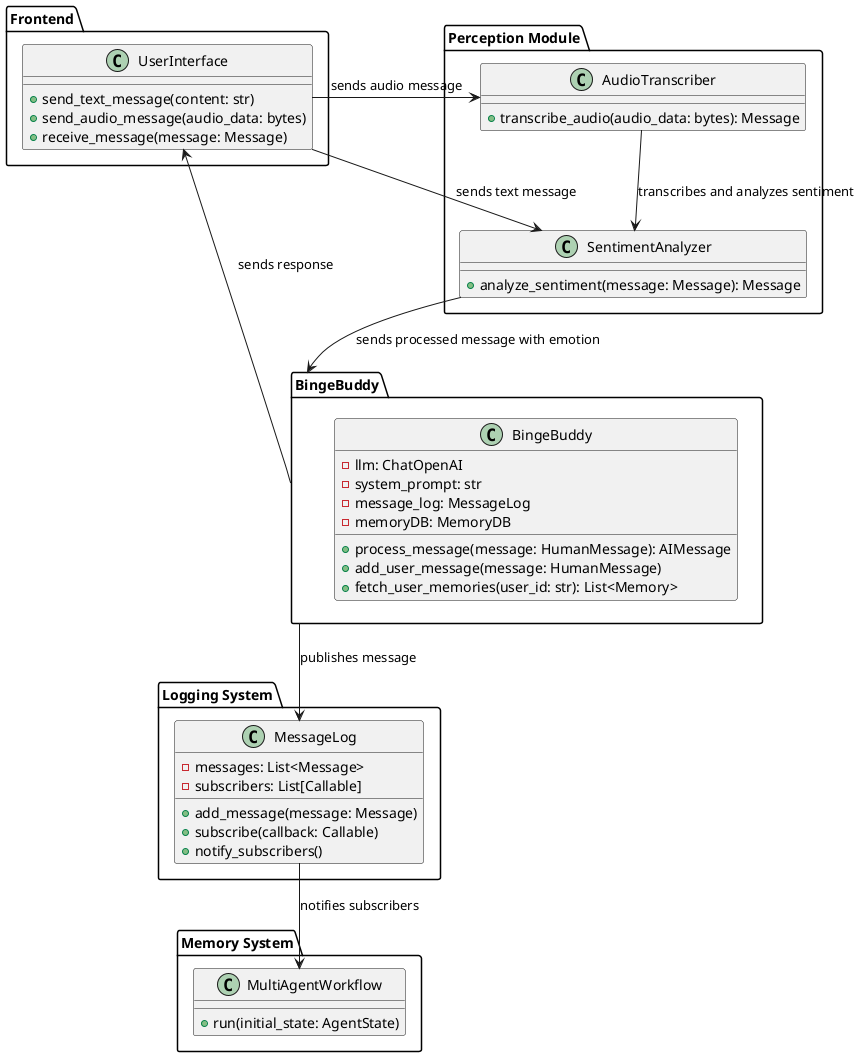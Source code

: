 @startuml


package "Frontend" {
    class UserInterface {
        + send_text_message(content: str)
        + send_audio_message(audio_data: bytes)
        + receive_message(message: Message)
    }
}

package "Perception Module" {
    class AudioTranscriber {
        + transcribe_audio(audio_data: bytes): Message
    }

    class SentimentAnalyzer {
        + analyze_sentiment(message: Message): Message
    }
}

package "Logging System" {
    class MessageLog {
        - messages: List<Message>
        - subscribers: List[Callable]
        + add_message(message: Message)
        + subscribe(callback: Callable)
        + notify_subscribers()
    }
}

package "BingeBuddy" {
    class BingeBuddy {
        - llm: ChatOpenAI
        - system_prompt: str
        - message_log: MessageLog
        - memoryDB: MemoryDB
        + process_message(message: HumanMessage): AIMessage
        + add_user_message(message: HumanMessage)
        + fetch_user_memories(user_id: str): List<Memory>
    }
}

package "Memory System" {
    class MultiAgentWorkflow {
        + run(initial_state: AgentState)
    }
}

UserInterface --> SentimentAnalyzer : sends text message
UserInterface --> AudioTranscriber : sends audio message
AudioTranscriber --> SentimentAnalyzer : transcribes and analyzes sentiment
SentimentAnalyzer --> BingeBuddy : sends processed message with emotion
BingeBuddy --> MessageLog : publishes message
MessageLog --> MultiAgentWorkflow : notifies subscribers
BingeBuddy --> UserInterface : sends response

@enduml
